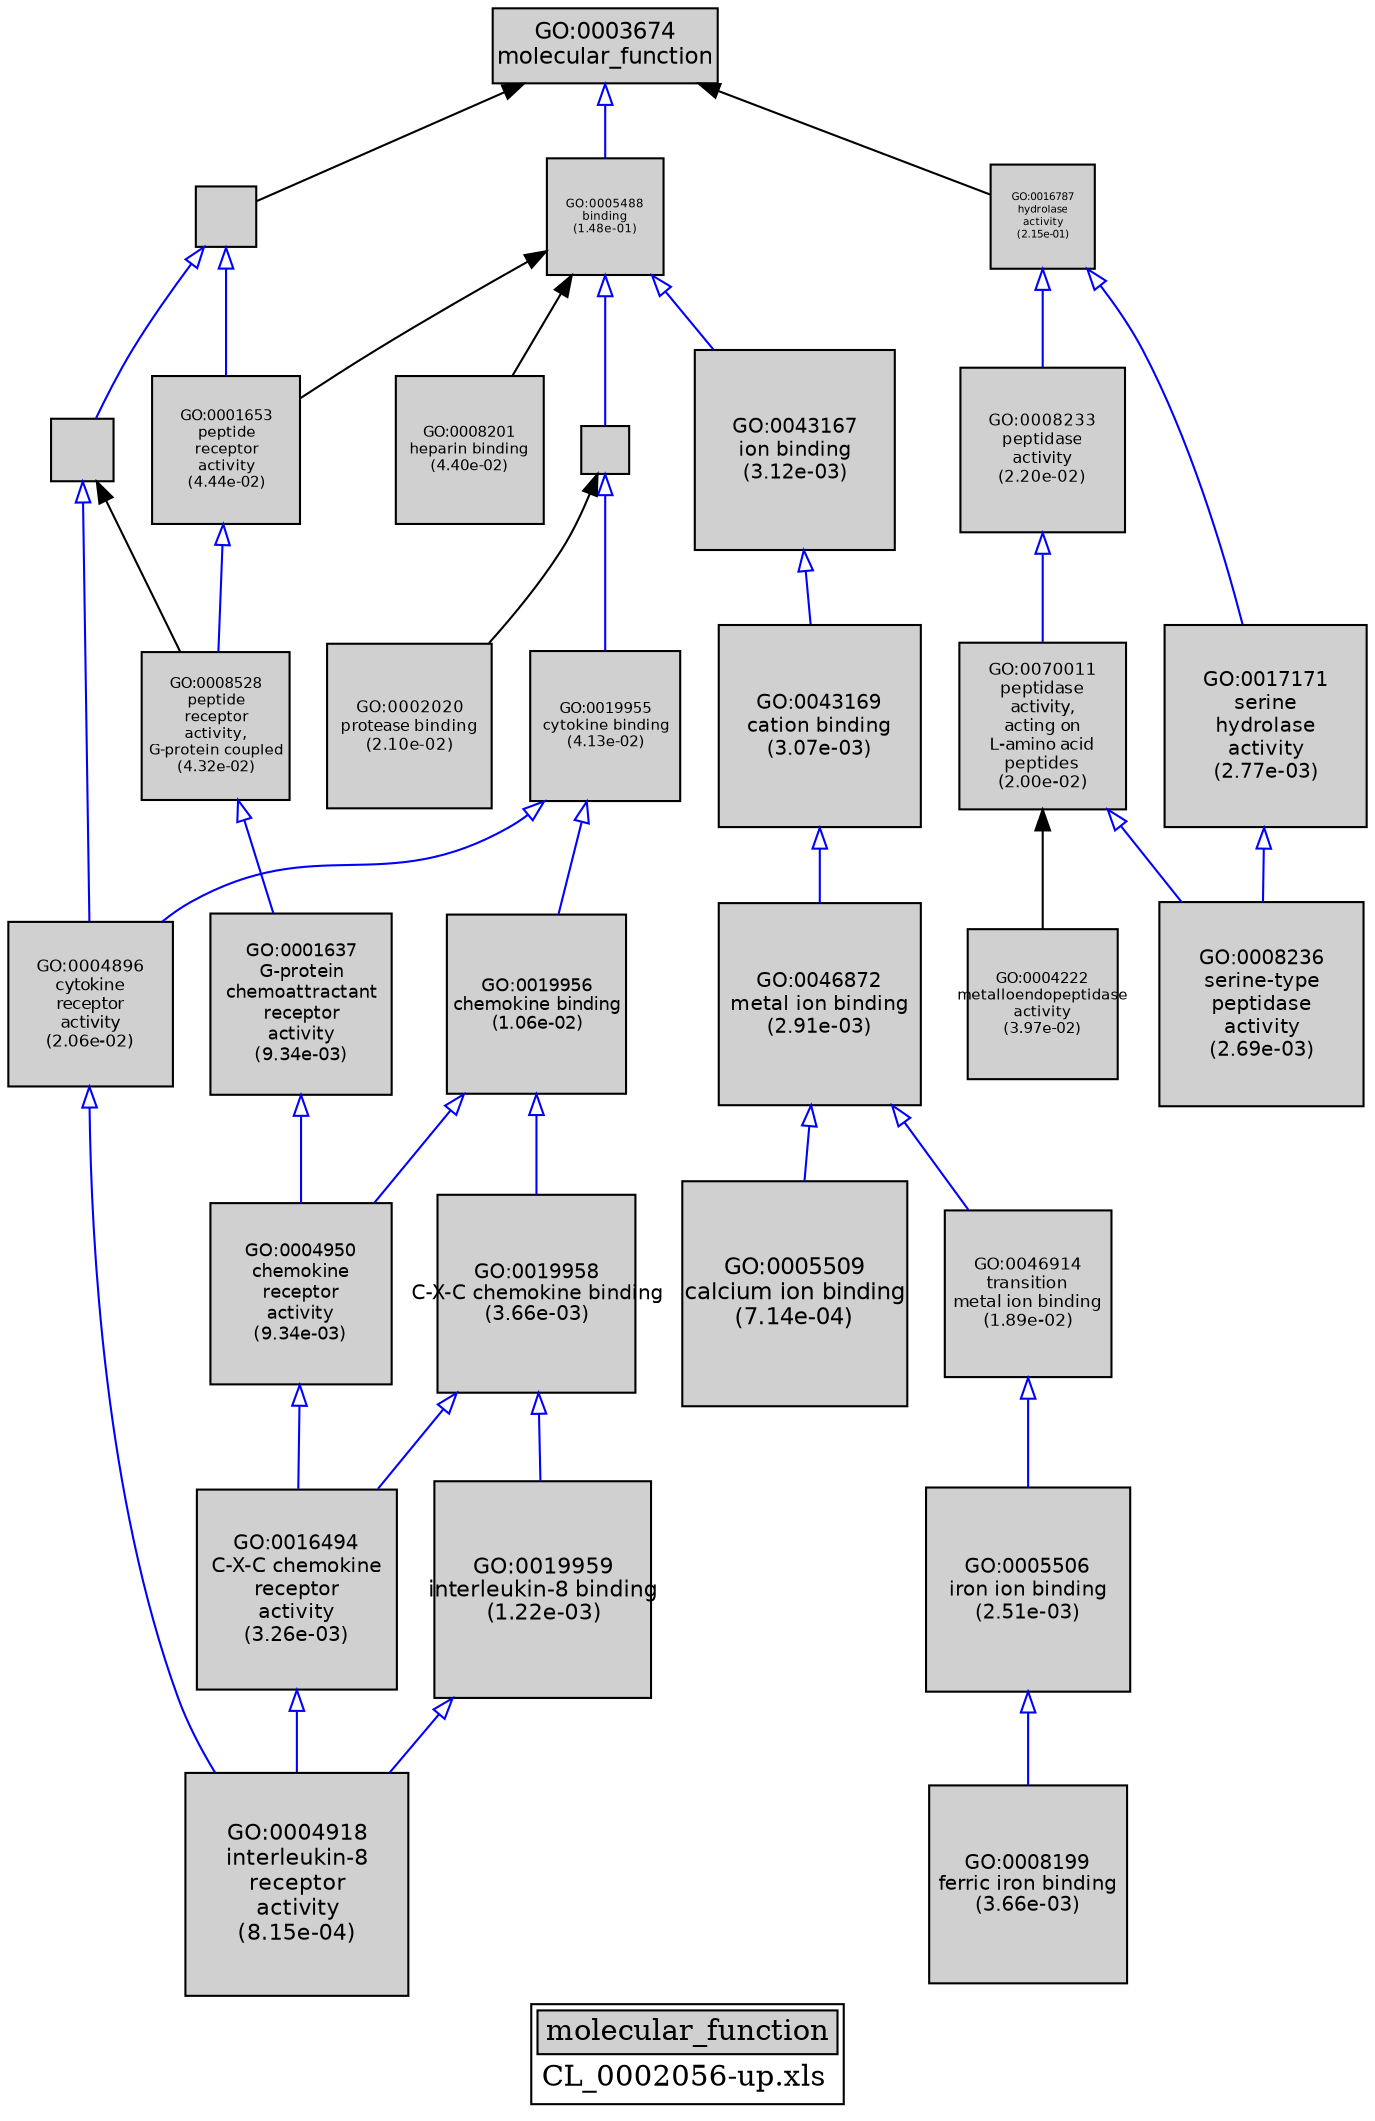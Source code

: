 digraph "molecular_function" {
graph [ bgcolor = "#FFFFFF", label = <<TABLE COLOR="black" BGCOLOR="white"><TR><TD COLSPAN="2" BGCOLOR="#D0D0D0"><FONT COLOR="black">molecular_function</FONT></TD></TR><TR><TD BORDER="0">CL_0002056-up.xls</TD></TR></TABLE>> ];
node [ fontname = "Helvetica" ];

subgraph "nodes" {

node [ style = "filled", fixedsize = "true", width = 1, shape = "box", fontsize = 9, fillcolor = "#D0D0D0", fontcolor = "black", color = "black" ];

"GO:0043167" [ URL = "#GO:0043167", label = <<TABLE BORDER="0"><TR><TD>GO:0043167<BR/>ion binding<BR/>(3.12e-03)</TD></TR></TABLE>>, width = 1.33930651942, shape = "box", fontsize = 9.6430069398, height = 1.33930651942 ];
"GO:0008528" [ URL = "#GO:0008528", label = <<TABLE BORDER="0"><TR><TD>GO:0008528<BR/>peptide<BR/>receptor<BR/>activity,<BR/>G-protein coupled<BR/>(4.32e-02)</TD></TR></TABLE>>, width = 0.990527636894, shape = "box", fontsize = 7.13179898564, height = 0.990527636894 ];
"GO:0046872" [ URL = "#GO:0046872", label = <<TABLE BORDER="0"><TR><TD>GO:0046872<BR/>metal ion binding<BR/>(2.91e-03)</TD></TR></TABLE>>, width = 1.34746934635, shape = "box", fontsize = 9.70177929372, height = 1.34746934635 ];
"GO:0003674" [ URL = "#GO:0003674", label = <<TABLE BORDER="0"><TR><TD>GO:0003674<BR/>molecular_function</TD></TR></TABLE>>, width = 1.5, shape = "box", fontsize = 10.8 ];
"GO:0004896" [ URL = "#GO:0004896", label = <<TABLE BORDER="0"><TR><TD>GO:0004896<BR/>cytokine<BR/>receptor<BR/>activity<BR/>(2.06e-02)</TD></TR></TABLE>>, width = 1.10006678433, shape = "box", fontsize = 7.9204808472, height = 1.10006678433 ];
"GO:0004888" [ URL = "#GO:0004888", label = "", width = 0.416649831096, shape = "box", height = 0.416649831096 ];
"GO:0001637" [ URL = "#GO:0001637", label = <<TABLE BORDER="0"><TR><TD>GO:0001637<BR/>G-protein<BR/>chemoattractant<BR/>receptor<BR/>activity<BR/>(9.34e-03)</TD></TR></TABLE>>, width = 1.206193042, shape = "box", fontsize = 8.68458990241, height = 1.206193042 ];
"GO:0019955" [ URL = "#GO:0019955", label = <<TABLE BORDER="0"><TR><TD>GO:0019955<BR/>cytokine binding<BR/>(4.13e-02)</TD></TR></TABLE>>, width = 0.997767185295, shape = "box", fontsize = 7.18392373413, height = 0.997767185295 ];
"GO:0016494" [ URL = "#GO:0016494", label = <<TABLE BORDER="0"><TR><TD>GO:0016494<BR/>C-X-C chemokine<BR/>receptor<BR/>activity<BR/>(3.26e-03)</TD></TR></TABLE>>, width = 1.33440798276, shape = "box", fontsize = 9.60773747586, height = 1.33440798276 ];
"GO:0004918" [ URL = "#GO:0004918", label = <<TABLE BORDER="0"><TR><TD>GO:0004918<BR/>interleukin-8<BR/>receptor<BR/>activity<BR/>(8.15e-04)</TD></TR></TABLE>>, width = 1.48626075575, shape = "box", fontsize = 10.7010774414, height = 1.48626075575 ];
"GO:0008199" [ URL = "#GO:0008199", label = <<TABLE BORDER="0"><TR><TD>GO:0008199<BR/>ferric iron binding<BR/>(3.66e-03)</TD></TR></TABLE>>, width = 1.3207114521, shape = "box", fontsize = 9.50912245515, height = 1.3207114521 ];
"GO:0043169" [ URL = "#GO:0043169", label = <<TABLE BORDER="0"><TR><TD>GO:0043169<BR/>cation binding<BR/>(3.07e-03)</TD></TR></TABLE>>, width = 1.34125838341, shape = "box", fontsize = 9.65706036053, height = 1.34125838341 ];
"GO:0019959" [ URL = "#GO:0019959", label = <<TABLE BORDER="0"><TR><TD>GO:0019959<BR/>interleukin-8 binding<BR/>(1.22e-03)</TD></TR></TABLE>>, width = 1.44348673044, shape = "box", fontsize = 10.3931044592, height = 1.44348673044 ];
"GO:0008236" [ URL = "#GO:0008236", label = <<TABLE BORDER="0"><TR><TD>GO:0008236<BR/>serine-type<BR/>peptidase<BR/>activity<BR/>(2.69e-03)</TD></TR></TABLE>>, width = 1.35658404774, shape = "box", fontsize = 9.76740514376, height = 1.35658404774 ];
"GO:0002020" [ URL = "#GO:0002020", label = <<TABLE BORDER="0"><TR><TD>GO:0002020<BR/>protease binding<BR/>(2.10e-02)</TD></TR></TABLE>>, width = 1.09735836398, shape = "box", fontsize = 7.90098022063, height = 1.09735836398 ];
"GO:0019958" [ URL = "#GO:0019958", label = <<TABLE BORDER="0"><TR><TD>GO:0019958<BR/>C-X-C chemokine binding<BR/>(3.66e-03)</TD></TR></TABLE>>, width = 1.3207114521, shape = "box", fontsize = 9.50912245515, height = 1.3207114521 ];
"GO:0005515" [ URL = "#GO:0005515", label = "", width = 0.321962002704, shape = "box", height = 0.321962002704 ];
"GO:0017171" [ URL = "#GO:0017171", label = <<TABLE BORDER="0"><TR><TD>GO:0017171<BR/>serine<BR/>hydrolase<BR/>activity<BR/>(2.77e-03)</TD></TR></TABLE>>, width = 1.35325718446, shape = "box", fontsize = 9.74345172808, height = 1.35325718446 ];
"GO:0005509" [ URL = "#GO:0005509", label = <<TABLE BORDER="0"><TR><TD>GO:0005509<BR/>calcium ion binding<BR/>(7.14e-04)</TD></TR></TABLE>>, width = 1.5, shape = "box", fontsize = 10.8, height = 1.5 ];
"GO:0016787" [ URL = "#GO:0016787", label = <<TABLE BORDER="0"><TR><TD>GO:0016787<BR/>hydrolase<BR/>activity<BR/>(2.15e-01)</TD></TR></TABLE>>, width = 0.696567876132, shape = "box", fontsize = 5.01528870815, height = 0.696567876132 ];
"GO:0004950" [ URL = "#GO:0004950", label = <<TABLE BORDER="0"><TR><TD>GO:0004950<BR/>chemokine<BR/>receptor<BR/>activity<BR/>(9.34e-03)</TD></TR></TABLE>>, width = 1.206193042, shape = "box", fontsize = 8.68458990241, height = 1.206193042 ];
"GO:0019956" [ URL = "#GO:0019956", label = <<TABLE BORDER="0"><TR><TD>GO:0019956<BR/>chemokine binding<BR/>(1.06e-02)</TD></TR></TABLE>>, width = 1.19044137078, shape = "box", fontsize = 8.57117786963, height = 1.19044137078 ];
"GO:0008233" [ URL = "#GO:0008233", label = <<TABLE BORDER="0"><TR><TD>GO:0008233<BR/>peptidase<BR/>activity<BR/>(2.20e-02)</TD></TR></TABLE>>, width = 1.09110303276, shape = "box", fontsize = 7.85594183589, height = 1.09110303276 ];
"GO:0070011" [ URL = "#GO:0070011", label = <<TABLE BORDER="0"><TR><TD>GO:0070011<BR/>peptidase<BR/>activity,<BR/>acting on<BR/>L-amino acid<BR/>peptides<BR/>(2.00e-02)</TD></TR></TABLE>>, width = 1.1044367163, shape = "box", fontsize = 7.95194435735, height = 1.1044367163 ];
"GO:0038023" [ URL = "#GO:0038023", label = "", width = 0.40714074878, shape = "box", height = 0.40714074878 ];
"GO:0008201" [ URL = "#GO:0008201", label = <<TABLE BORDER="0"><TR><TD>GO:0008201<BR/>heparin binding<BR/>(4.40e-02)</TD></TR></TABLE>>, width = 0.987712714981, shape = "box", fontsize = 7.11153154786, height = 0.987712714981 ];
"GO:0001653" [ URL = "#GO:0001653", label = <<TABLE BORDER="0"><TR><TD>GO:0001653<BR/>peptide<BR/>receptor<BR/>activity<BR/>(4.44e-02)</TD></TR></TABLE>>, width = 0.986321792299, shape = "box", fontsize = 7.10151690456, height = 0.986321792299 ];
"GO:0004222" [ URL = "#GO:0004222", label = <<TABLE BORDER="0"><TR><TD>GO:0004222<BR/>metalloendopeptidase<BR/>activity<BR/>(3.97e-02)</TD></TR></TABLE>>, width = 1.00378112997, shape = "box", fontsize = 7.22722413581, height = 1.00378112997 ];
"GO:0005506" [ URL = "#GO:0005506", label = <<TABLE BORDER="0"><TR><TD>GO:0005506<BR/>iron ion binding<BR/>(2.51e-03)</TD></TR></TABLE>>, width = 1.36451522382, shape = "box", fontsize = 9.82450961151, height = 1.36451522382 ];
"GO:0005488" [ URL = "#GO:0005488", label = <<TABLE BORDER="0"><TR><TD>GO:0005488<BR/>binding<BR/>(1.48e-01)</TD></TR></TABLE>>, width = 0.774748369629, shape = "box", fontsize = 5.57818826133, height = 0.774748369629 ];
"GO:0046914" [ URL = "#GO:0046914", label = <<TABLE BORDER="0"><TR><TD>GO:0046914<BR/>transition<BR/>metal ion binding<BR/>(1.89e-02)</TD></TR></TABLE>>, width = 1.11256849965, shape = "box", fontsize = 8.01049319745, height = 1.11256849965 ];
}
subgraph "edges" {


edge [ dir = "back", weight = 1 ];
subgraph "regulates" {


edge [ color = "cyan", arrowtail = "none" ];
subgraph "positive" {


edge [ color = "green", arrowtail = "vee" ];
}
subgraph "negative" {


edge [ color = "red", arrowtail = "tee" ];
}
}
subgraph "part_of" {


edge [ color = "purple", arrowtail = "diamond", weight = 2.5 ];
}
subgraph "is_a" {


edge [ color = "blue", arrowtail = "empty", weight = 5.0 ];
"GO:0004896" -> "GO:0004918";
"GO:0008528" -> "GO:0001637";
"GO:0043167" -> "GO:0043169";
"GO:0019955" -> "GO:0004896";
"GO:0019956" -> "GO:0004950";
"GO:0019958" -> "GO:0019959";
"GO:0070011" -> "GO:0008236";
"GO:0038023" -> "GO:0004888";
"GO:0005515" -> "GO:0019955";
"GO:0016494" -> "GO:0004918";
"GO:0046872" -> "GO:0046914";
"GO:0005488" -> "GO:0005515";
"GO:0005506" -> "GO:0008199";
"GO:0008233" -> "GO:0070011";
"GO:0005488" -> "GO:0043167";
"GO:0019959" -> "GO:0004918";
"GO:0046914" -> "GO:0005506";
"GO:0046872" -> "GO:0005509";
"GO:0017171" -> "GO:0008236";
"GO:0016787" -> "GO:0008233";
"GO:0019958" -> "GO:0016494";
"GO:0019956" -> "GO:0019958";
"GO:0043169" -> "GO:0046872";
"GO:0004950" -> "GO:0016494";
"GO:0038023" -> "GO:0001653";
"GO:0001653" -> "GO:0008528";
"GO:0001637" -> "GO:0004950";
"GO:0019955" -> "GO:0019956";
"GO:0016787" -> "GO:0017171";
"GO:0004888" -> "GO:0004896";
"GO:0003674" -> "GO:0005488";
}
"GO:0005488" -> "GO:0001653";
"GO:0004888" -> "GO:0008528";
"GO:0005488" -> "GO:0008201";
"GO:0070011" -> "GO:0004222";
"GO:0005515" -> "GO:0002020";
"GO:0003674" -> "GO:0016787";
"GO:0003674" -> "GO:0038023";
}
}
